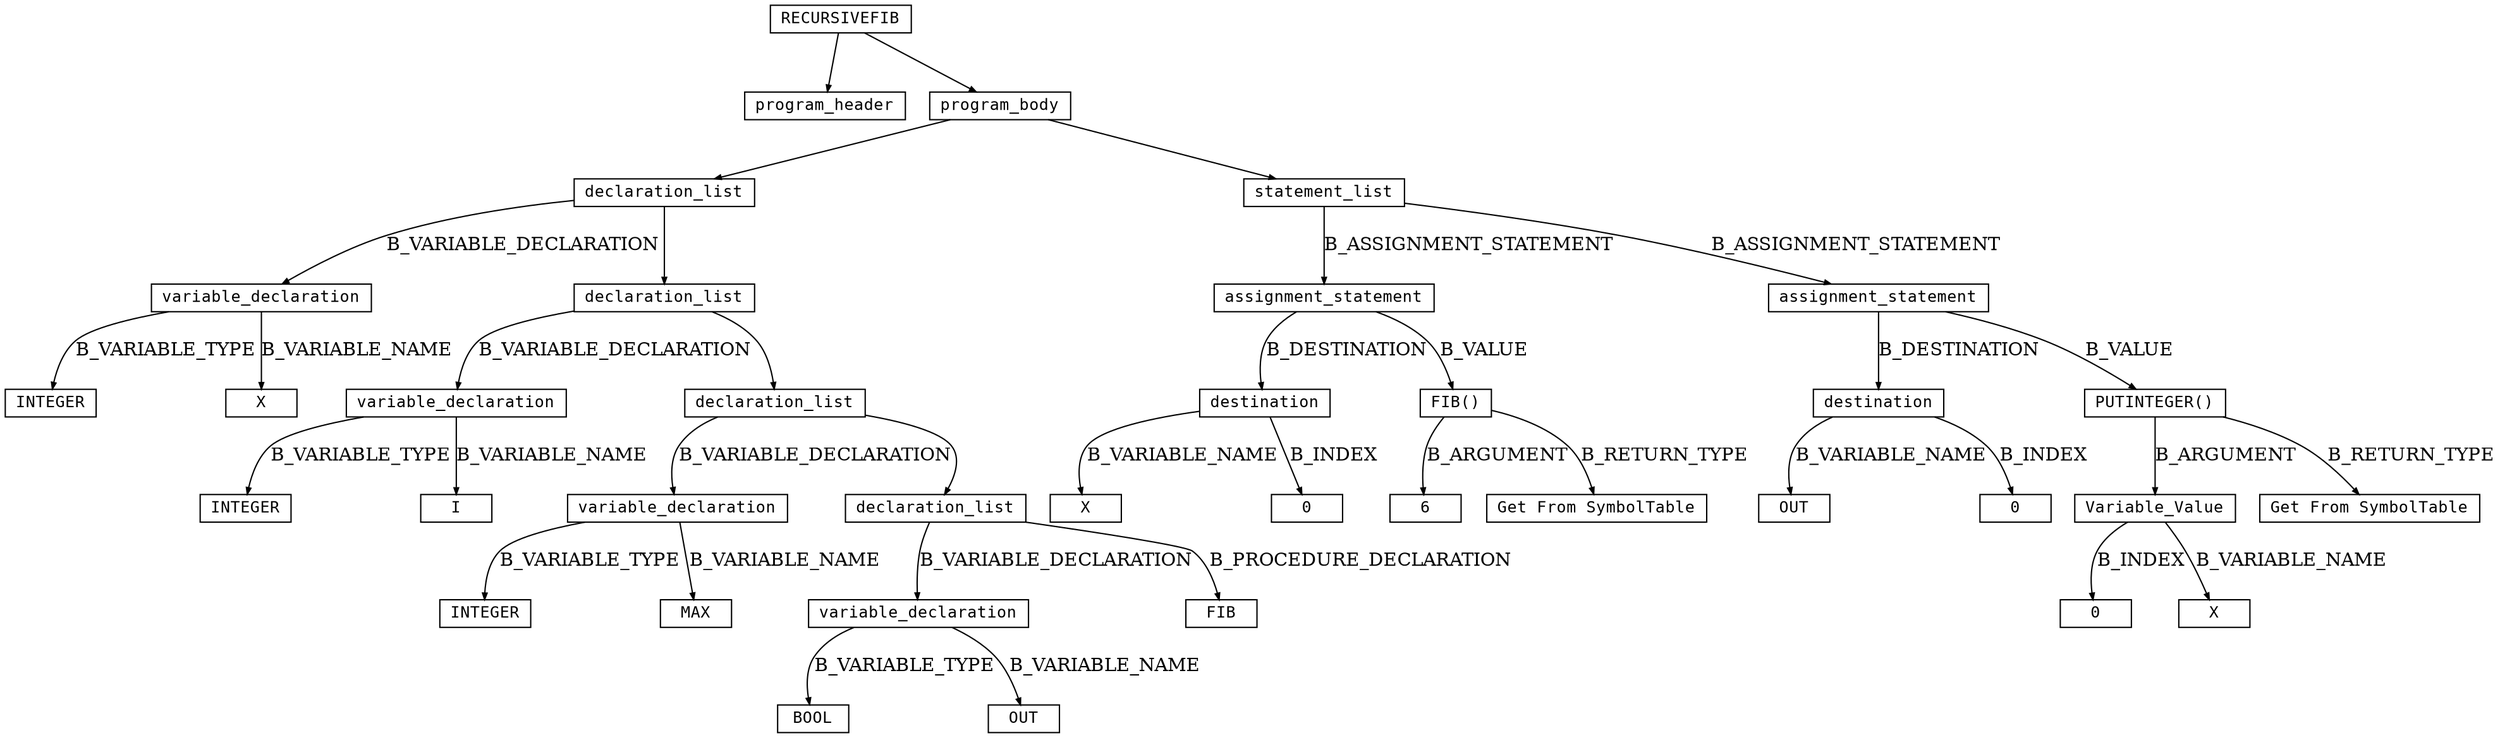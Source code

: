 digraph parsetree {
  node [shape=box, fontsize=12, fontname="Courier", height=.1];
  ranksep=.6;
  edge [arrowsize=.5]
  node1 [label="RECURSIVEFIB"]
  node2 [label="program_header"]
  node1 -> node2 [ label= "" ];
  node3 [label="program_body"]
  node1 -> node3 [ label= "" ];
  node4 [label="declaration_list"]
  node3 -> node4 [ label= "" ];
  node5 [label="statement_list"]
  node3 -> node5 [ label= "" ];
  node6 [label="variable_declaration"]
  node4 -> node6 [ label= "B_VARIABLE_DECLARATION" ];
  node7 [label="declaration_list"]
  node4 -> node7 [ label= "" ];
  node8 [label="assignment_statement"]
  node5 -> node8 [ label= "B_ASSIGNMENT_STATEMENT" ];
  node9 [label="assignment_statement"]
  node5 -> node9 [ label= "B_ASSIGNMENT_STATEMENT" ];
  node10 [label="INTEGER"]
  node6 -> node10 [ label= "B_VARIABLE_TYPE" ];
  node11 [label="X"]
  node6 -> node11 [ label= "B_VARIABLE_NAME" ];
  node12 [label="variable_declaration"]
  node7 -> node12 [ label= "B_VARIABLE_DECLARATION" ];
  node13 [label="declaration_list"]
  node7 -> node13 [ label= "" ];
  node14 [label="destination"]
  node8 -> node14 [ label= "B_DESTINATION" ];
  node15 [label="FIB()"]
  node8 -> node15 [ label= "B_VALUE" ];
  node16 [label="destination"]
  node9 -> node16 [ label= "B_DESTINATION" ];
  node17 [label="PUTINTEGER()"]
  node9 -> node17 [ label= "B_VALUE" ];
  node18 [label="INTEGER"]
  node12 -> node18 [ label= "B_VARIABLE_TYPE" ];
  node19 [label="I"]
  node12 -> node19 [ label= "B_VARIABLE_NAME" ];
  node20 [label="variable_declaration"]
  node13 -> node20 [ label= "B_VARIABLE_DECLARATION" ];
  node21 [label="declaration_list"]
  node13 -> node21 [ label= "" ];
  node22 [label="X"]
  node14 -> node22 [ label= "B_VARIABLE_NAME" ];
  node23 [label="0"]
  node14 -> node23 [ label= "B_INDEX" ];
  node24 [label="6"]
  node15 -> node24 [ label= "B_ARGUMENT" ];
  node25 [label="Get From SymbolTable"]
  node15 -> node25 [ label= "B_RETURN_TYPE" ];
  node26 [label="OUT"]
  node16 -> node26 [ label= "B_VARIABLE_NAME" ];
  node27 [label="0"]
  node16 -> node27 [ label= "B_INDEX" ];
  node28 [label="Variable_Value"]
  node17 -> node28 [ label= "B_ARGUMENT" ];
  node29 [label="Get From SymbolTable"]
  node17 -> node29 [ label= "B_RETURN_TYPE" ];
  node30 [label="INTEGER"]
  node20 -> node30 [ label= "B_VARIABLE_TYPE" ];
  node31 [label="MAX"]
  node20 -> node31 [ label= "B_VARIABLE_NAME" ];
  node32 [label="variable_declaration"]
  node21 -> node32 [ label= "B_VARIABLE_DECLARATION" ];
  node33 [label="FIB"]
  node21 -> node33 [ label= "B_PROCEDURE_DECLARATION" ];
  node34 [label="0"]
  node28 -> node34 [ label= "B_INDEX" ];
  node35 [label="X"]
  node28 -> node35 [ label= "B_VARIABLE_NAME" ];
  node36 [label="BOOL"]
  node32 -> node36 [ label= "B_VARIABLE_TYPE" ];
  node37 [label="OUT"]
  node32 -> node37 [ label= "B_VARIABLE_NAME" ];
}
